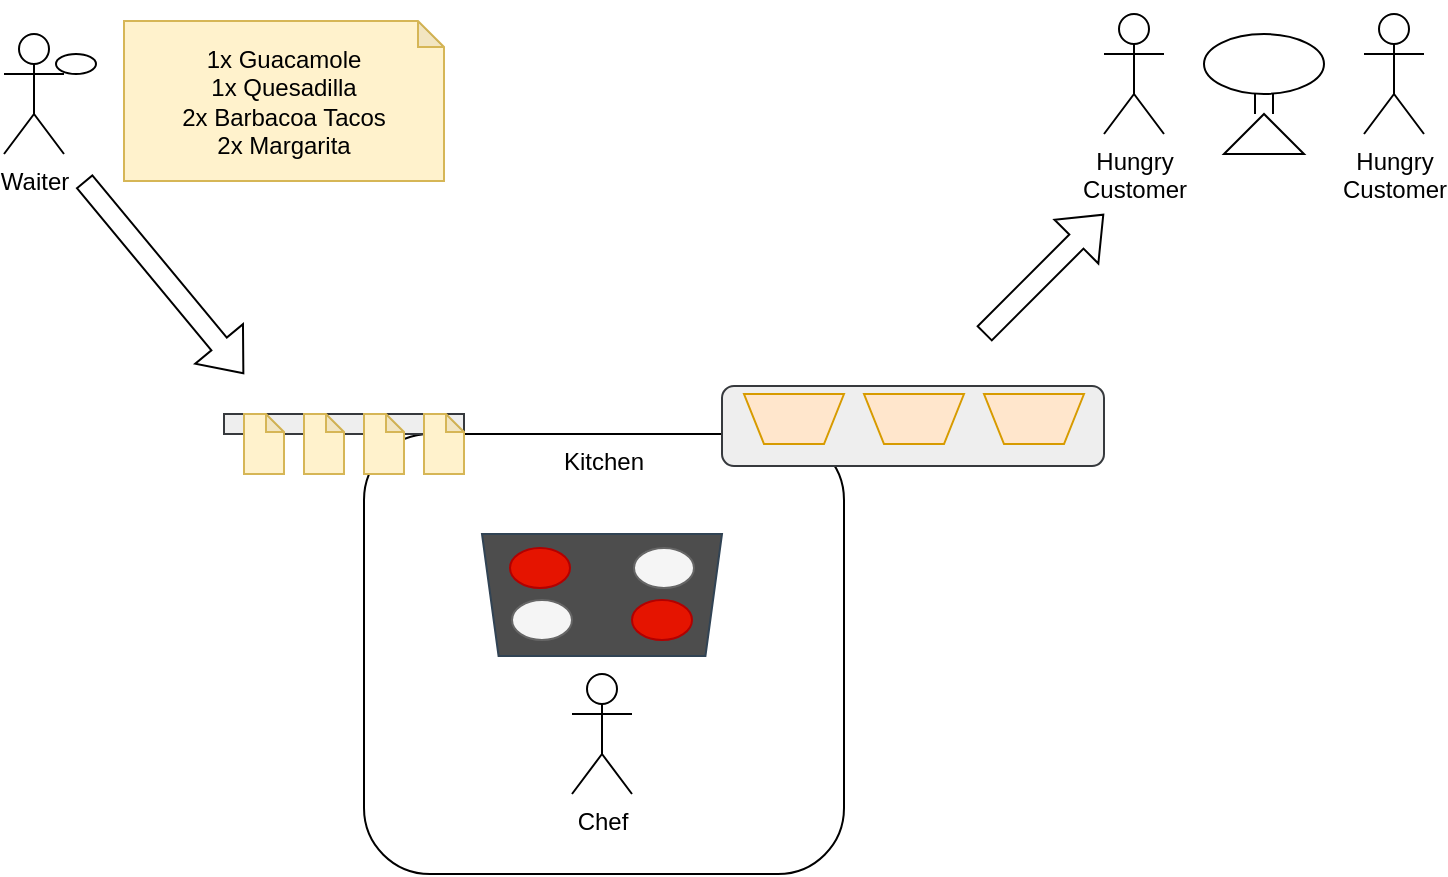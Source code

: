 <mxfile version="16.5.6" type="device"><diagram id="Odft7_5bbdH9CKLSQ2It" name="Page-1"><mxGraphModel dx="1038" dy="547" grid="1" gridSize="10" guides="1" tooltips="1" connect="1" arrows="1" fold="1" page="1" pageScale="1" pageWidth="827" pageHeight="1169" math="0" shadow="0"><root><mxCell id="0"/><mxCell id="1" parent="0"/><mxCell id="S-MLg2cEdfXy2V4bQQUL-13" value="Kitchen" style="rounded=1;whiteSpace=wrap;html=1;verticalAlign=top;" vertex="1" parent="1"><mxGeometry x="280" y="280" width="240" height="220" as="geometry"/></mxCell><mxCell id="S-MLg2cEdfXy2V4bQQUL-9" value="" style="verticalLabelPosition=middle;verticalAlign=middle;html=1;shape=trapezoid;perimeter=trapezoidPerimeter;whiteSpace=wrap;size=0.069;arcSize=10;flipV=1;labelPosition=center;align=center;fillColor=#4D4D4D;fontColor=#ffffff;strokeColor=#314354;" vertex="1" parent="1"><mxGeometry x="339" y="330" width="120" height="61" as="geometry"/></mxCell><mxCell id="S-MLg2cEdfXy2V4bQQUL-3" value="Chef" style="shape=umlActor;verticalLabelPosition=bottom;verticalAlign=top;html=1;outlineConnect=0;" vertex="1" parent="1"><mxGeometry x="384" y="400" width="30" height="60" as="geometry"/></mxCell><mxCell id="S-MLg2cEdfXy2V4bQQUL-5" value="" style="ellipse;whiteSpace=wrap;html=1;fillColor=#e51400;fontColor=#ffffff;strokeColor=#B20000;" vertex="1" parent="1"><mxGeometry x="353" y="337" width="30" height="20" as="geometry"/></mxCell><mxCell id="S-MLg2cEdfXy2V4bQQUL-6" value="" style="ellipse;whiteSpace=wrap;html=1;fillColor=#f5f5f5;fontColor=#333333;strokeColor=#666666;" vertex="1" parent="1"><mxGeometry x="354" y="363" width="30" height="20" as="geometry"/></mxCell><mxCell id="S-MLg2cEdfXy2V4bQQUL-7" value="" style="ellipse;whiteSpace=wrap;html=1;fillColor=#f5f5f5;fontColor=#333333;strokeColor=#666666;" vertex="1" parent="1"><mxGeometry x="415" y="337" width="30" height="20" as="geometry"/></mxCell><mxCell id="S-MLg2cEdfXy2V4bQQUL-8" value="" style="ellipse;whiteSpace=wrap;html=1;fillColor=#e51400;fontColor=#ffffff;strokeColor=#B20000;" vertex="1" parent="1"><mxGeometry x="414" y="363" width="30" height="20" as="geometry"/></mxCell><mxCell id="S-MLg2cEdfXy2V4bQQUL-11" value="" style="shape=flexArrow;endArrow=classic;html=1;rounded=0;" edge="1" parent="1"><mxGeometry width="50" height="50" relative="1" as="geometry"><mxPoint x="590" y="230" as="sourcePoint"/><mxPoint x="650" y="170" as="targetPoint"/></mxGeometry></mxCell><mxCell id="S-MLg2cEdfXy2V4bQQUL-12" value="" style="shape=flexArrow;endArrow=classic;html=1;rounded=0;" edge="1" parent="1"><mxGeometry width="50" height="50" relative="1" as="geometry"><mxPoint x="140" y="153.5" as="sourcePoint"/><mxPoint x="220" y="250" as="targetPoint"/></mxGeometry></mxCell><mxCell id="S-MLg2cEdfXy2V4bQQUL-22" value="1x Guacamole&lt;br&gt;1x Quesadilla&lt;br&gt;2x Barbacoa Tacos&lt;br&gt;2x Margarita" style="shape=note;whiteSpace=wrap;html=1;backgroundOutline=1;darkOpacity=0.05;fillColor=#fff2cc;size=13;strokeColor=#d6b656;" vertex="1" parent="1"><mxGeometry x="160" y="73.5" width="160" height="80" as="geometry"/></mxCell><mxCell id="S-MLg2cEdfXy2V4bQQUL-23" value="" style="group" vertex="1" connectable="0" parent="1"><mxGeometry x="100" y="80" width="46" height="60" as="geometry"/></mxCell><mxCell id="S-MLg2cEdfXy2V4bQQUL-1" value="Waiter" style="shape=umlActor;verticalLabelPosition=bottom;verticalAlign=top;html=1;outlineConnect=0;" vertex="1" parent="S-MLg2cEdfXy2V4bQQUL-23"><mxGeometry width="30" height="60" as="geometry"/></mxCell><mxCell id="S-MLg2cEdfXy2V4bQQUL-2" value="" style="ellipse;whiteSpace=wrap;html=1;" vertex="1" parent="S-MLg2cEdfXy2V4bQQUL-23"><mxGeometry x="26" y="10" width="20" height="10" as="geometry"/></mxCell><mxCell id="S-MLg2cEdfXy2V4bQQUL-26" value="" style="group" vertex="1" connectable="0" parent="1"><mxGeometry x="650" y="70" width="160" height="70" as="geometry"/></mxCell><mxCell id="S-MLg2cEdfXy2V4bQQUL-14" value="" style="shape=link;endArrow=classic;html=1;rounded=0;width=9;startArrow=none;" edge="1" parent="S-MLg2cEdfXy2V4bQQUL-26" source="S-MLg2cEdfXy2V4bQQUL-10"><mxGeometry width="50" height="50" relative="1" as="geometry"><mxPoint x="80" y="70" as="sourcePoint"/><mxPoint x="80" y="10" as="targetPoint"/></mxGeometry></mxCell><mxCell id="S-MLg2cEdfXy2V4bQQUL-15" value="" style="triangle;whiteSpace=wrap;html=1;direction=north;" vertex="1" parent="S-MLg2cEdfXy2V4bQQUL-26"><mxGeometry x="60" y="50" width="40" height="20" as="geometry"/></mxCell><mxCell id="S-MLg2cEdfXy2V4bQQUL-17" value="" style="shape=link;endArrow=none;html=1;rounded=0;width=9;" edge="1" parent="S-MLg2cEdfXy2V4bQQUL-26" target="S-MLg2cEdfXy2V4bQQUL-15"><mxGeometry width="50" height="50" relative="1" as="geometry"><mxPoint x="80" y="70" as="sourcePoint"/><mxPoint x="80" y="10" as="targetPoint"/></mxGeometry></mxCell><mxCell id="S-MLg2cEdfXy2V4bQQUL-18" value="Hungry&lt;br&gt;Customer" style="shape=umlActor;verticalLabelPosition=bottom;verticalAlign=top;html=1;outlineConnect=0;" vertex="1" parent="S-MLg2cEdfXy2V4bQQUL-26"><mxGeometry width="30" height="60" as="geometry"/></mxCell><mxCell id="S-MLg2cEdfXy2V4bQQUL-20" value="Hungry&lt;br&gt;Customer" style="shape=umlActor;verticalLabelPosition=bottom;verticalAlign=top;html=1;outlineConnect=0;" vertex="1" parent="S-MLg2cEdfXy2V4bQQUL-26"><mxGeometry x="130" width="30" height="60" as="geometry"/></mxCell><mxCell id="S-MLg2cEdfXy2V4bQQUL-10" value="" style="ellipse;whiteSpace=wrap;html=1;" vertex="1" parent="S-MLg2cEdfXy2V4bQQUL-26"><mxGeometry x="50" y="10" width="60" height="30" as="geometry"/></mxCell><mxCell id="S-MLg2cEdfXy2V4bQQUL-21" value="" style="shape=link;endArrow=none;html=1;rounded=0;width=9;startArrow=none;" edge="1" parent="S-MLg2cEdfXy2V4bQQUL-26" source="S-MLg2cEdfXy2V4bQQUL-15" target="S-MLg2cEdfXy2V4bQQUL-10"><mxGeometry width="50" height="50" relative="1" as="geometry"><mxPoint x="80" y="50" as="sourcePoint"/><mxPoint x="80" y="10" as="targetPoint"/></mxGeometry></mxCell><mxCell id="S-MLg2cEdfXy2V4bQQUL-33" value="" style="group" vertex="1" connectable="0" parent="1"><mxGeometry x="210" y="270" width="120" height="30" as="geometry"/></mxCell><mxCell id="S-MLg2cEdfXy2V4bQQUL-32" value="" style="rounded=0;whiteSpace=wrap;html=1;fillColor=#eeeeee;strokeColor=#36393d;container=0;" vertex="1" parent="S-MLg2cEdfXy2V4bQQUL-33"><mxGeometry width="120" height="10" as="geometry"/></mxCell><mxCell id="S-MLg2cEdfXy2V4bQQUL-27" value="" style="shape=note;whiteSpace=wrap;html=1;backgroundOutline=1;darkOpacity=0.05;fillColor=#fff2cc;strokeColor=#d6b656;size=9;container=0;" vertex="1" parent="S-MLg2cEdfXy2V4bQQUL-33"><mxGeometry x="10" width="20" height="30" as="geometry"/></mxCell><mxCell id="S-MLg2cEdfXy2V4bQQUL-28" value="" style="shape=note;whiteSpace=wrap;html=1;backgroundOutline=1;darkOpacity=0.05;fillColor=#fff2cc;strokeColor=#d6b656;size=9;container=0;" vertex="1" parent="S-MLg2cEdfXy2V4bQQUL-33"><mxGeometry x="40" width="20" height="30" as="geometry"/></mxCell><mxCell id="S-MLg2cEdfXy2V4bQQUL-29" value="" style="shape=note;whiteSpace=wrap;html=1;backgroundOutline=1;darkOpacity=0.05;fillColor=#fff2cc;strokeColor=#d6b656;size=9;container=0;" vertex="1" parent="S-MLg2cEdfXy2V4bQQUL-33"><mxGeometry x="70" width="20" height="30" as="geometry"/></mxCell><mxCell id="S-MLg2cEdfXy2V4bQQUL-30" value="" style="shape=note;whiteSpace=wrap;html=1;backgroundOutline=1;darkOpacity=0.05;fillColor=#fff2cc;strokeColor=#d6b656;size=9;container=0;" vertex="1" parent="S-MLg2cEdfXy2V4bQQUL-33"><mxGeometry x="100" width="20" height="30" as="geometry"/></mxCell><mxCell id="S-MLg2cEdfXy2V4bQQUL-34" value="" style="rounded=1;whiteSpace=wrap;html=1;fillColor=#eeeeee;strokeColor=#36393d;" vertex="1" parent="1"><mxGeometry x="459" y="256" width="191" height="40" as="geometry"/></mxCell><mxCell id="S-MLg2cEdfXy2V4bQQUL-35" value="" style="shape=trapezoid;perimeter=trapezoidPerimeter;whiteSpace=wrap;html=1;fixedSize=1;fillColor=#ffe6cc;strokeColor=#d79b00;direction=west;size=10;" vertex="1" parent="1"><mxGeometry x="470" y="260" width="50" height="25" as="geometry"/></mxCell><mxCell id="S-MLg2cEdfXy2V4bQQUL-36" value="" style="shape=trapezoid;perimeter=trapezoidPerimeter;whiteSpace=wrap;html=1;fixedSize=1;fillColor=#ffe6cc;strokeColor=#d79b00;direction=west;size=10;" vertex="1" parent="1"><mxGeometry x="530" y="260" width="50" height="25" as="geometry"/></mxCell><mxCell id="S-MLg2cEdfXy2V4bQQUL-37" value="" style="shape=trapezoid;perimeter=trapezoidPerimeter;whiteSpace=wrap;html=1;fixedSize=1;fillColor=#ffe6cc;strokeColor=#d79b00;direction=west;size=10;" vertex="1" parent="1"><mxGeometry x="590" y="260" width="50" height="25" as="geometry"/></mxCell></root></mxGraphModel></diagram></mxfile>